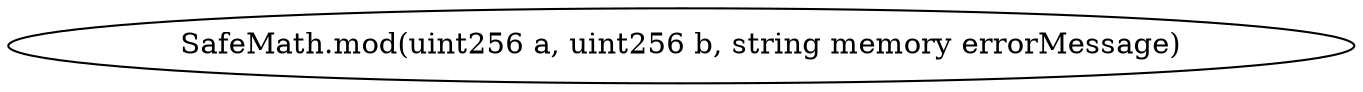 digraph "" {
	graph [bb="0,0,537.52,36"];
	node [label="\N"];
	"SafeMath.mod(uint256 a, uint256 b, string memory errorMessage)"	 [height=0.5,
		pos="268.76,18",
		width=7.4655];
}
